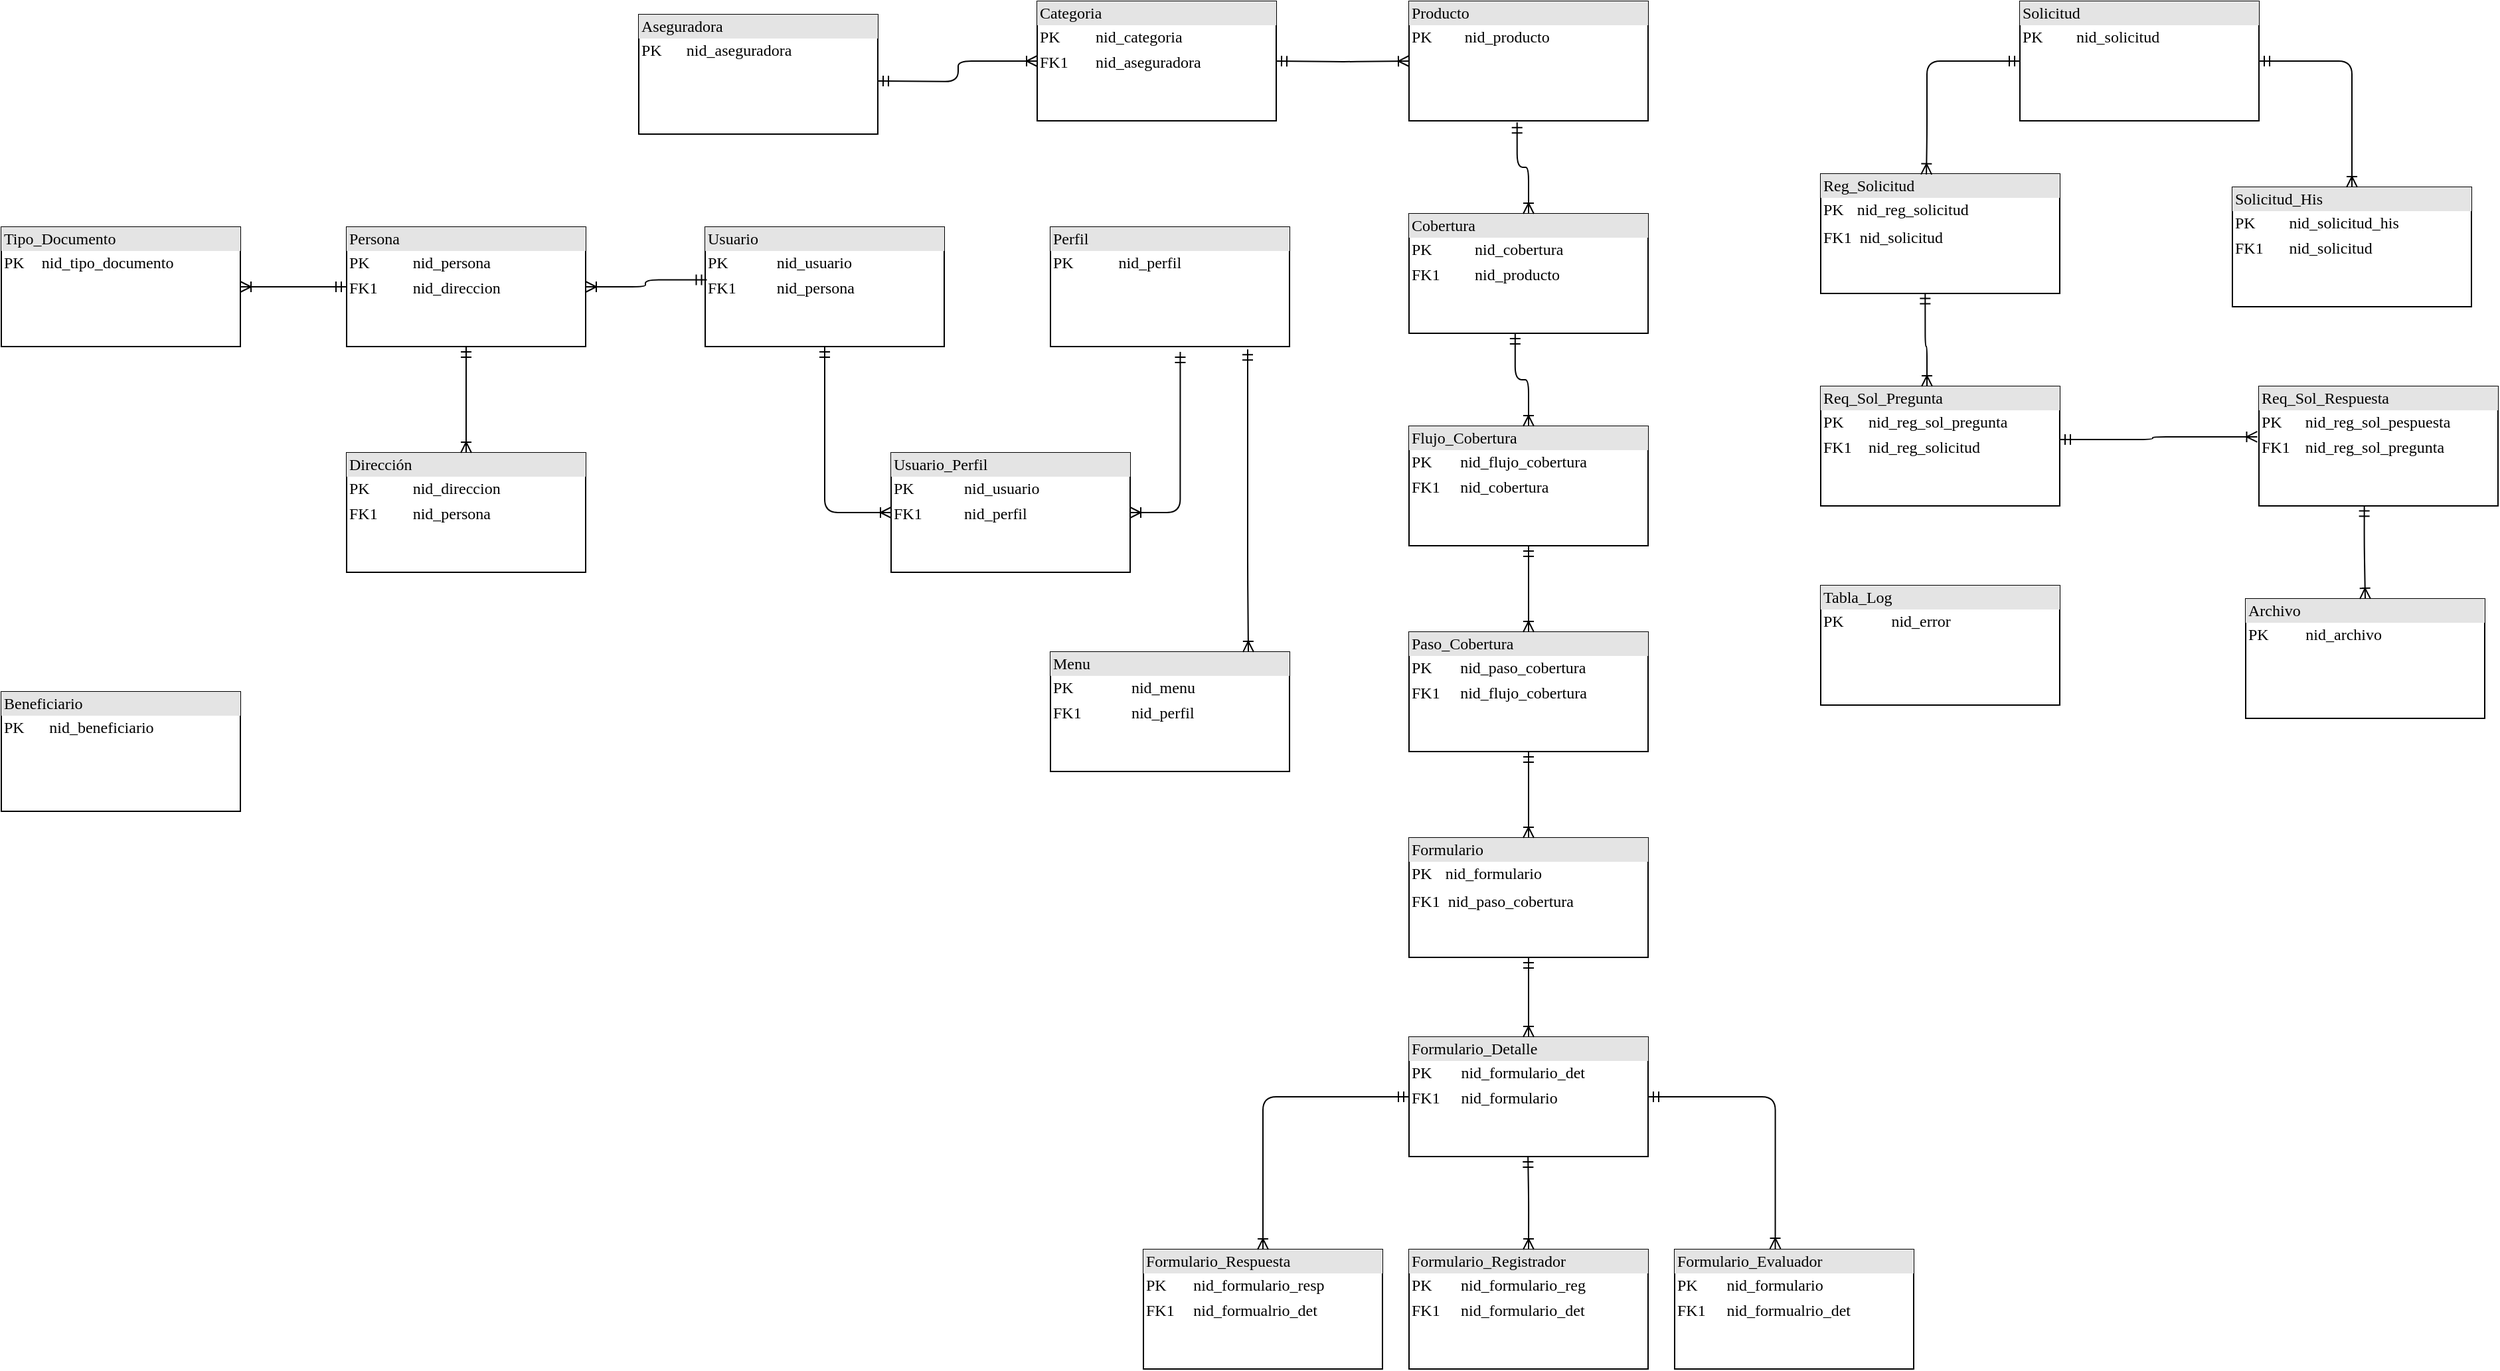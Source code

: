 <mxfile version="14.2.7" type="github">
  <diagram name="Page-1" id="2ca16b54-16f6-2749-3443-fa8db7711227">
    <mxGraphModel dx="1492" dy="736" grid="1" gridSize="10" guides="1" tooltips="1" connect="1" arrows="1" fold="1" page="1" pageScale="1" pageWidth="3300" pageHeight="2339" background="#ffffff" math="0" shadow="0">
      <root>
        <mxCell id="0" />
        <mxCell id="1" parent="0" />
        <mxCell id="2ed32ef02a7f4228-1" value="&lt;div style=&quot;box-sizing: border-box ; width: 100% ; background: #e4e4e4 ; padding: 2px&quot;&gt;Aseguradora&lt;/div&gt;&lt;table style=&quot;width: 100% ; font-size: 1em&quot; cellpadding=&quot;2&quot; cellspacing=&quot;0&quot;&gt;&lt;tbody&gt;&lt;tr&gt;&lt;td&gt;PK&lt;/td&gt;&lt;td&gt;nid_aseguradora&lt;/td&gt;&lt;/tr&gt;&lt;tr&gt;&lt;td&gt;&lt;br&gt;&lt;/td&gt;&lt;td&gt;&lt;br&gt;&lt;/td&gt;&lt;/tr&gt;&lt;tr&gt;&lt;td&gt;&lt;/td&gt;&lt;td&gt;&lt;br&gt;&lt;/td&gt;&lt;/tr&gt;&lt;/tbody&gt;&lt;/table&gt;" style="verticalAlign=top;align=left;overflow=fill;html=1;rounded=0;shadow=0;comic=0;labelBackgroundColor=none;strokeWidth=1;fontFamily=Verdana;fontSize=12" parent="1" vertex="1">
          <mxGeometry x="710" y="250" width="180" height="90" as="geometry" />
        </mxCell>
        <mxCell id="2ed32ef02a7f4228-13" value="" style="edgeStyle=orthogonalEdgeStyle;html=1;endArrow=ERoneToMany;startArrow=ERmandOne;labelBackgroundColor=none;fontFamily=Verdana;fontSize=12;align=left;entryX=0;entryY=0.5;entryDx=0;entryDy=0;" parent="1" target="GOEN2tkdzdeYJuLIRA6P-2" edge="1">
          <mxGeometry width="100" height="100" relative="1" as="geometry">
            <mxPoint x="890" y="300" as="sourcePoint" />
            <mxPoint x="970" y="390" as="targetPoint" />
          </mxGeometry>
        </mxCell>
        <mxCell id="GOEN2tkdzdeYJuLIRA6P-2" value="&lt;div style=&quot;box-sizing: border-box ; width: 100% ; background: #e4e4e4 ; padding: 2px&quot;&gt;Categoria&lt;/div&gt;&lt;table style=&quot;width: 100% ; font-size: 1em&quot; cellpadding=&quot;2&quot; cellspacing=&quot;0&quot;&gt;&lt;tbody&gt;&lt;tr&gt;&lt;td&gt;PK&lt;/td&gt;&lt;td&gt;nid_categoria&lt;/td&gt;&lt;/tr&gt;&lt;tr&gt;&lt;td&gt;FK1&lt;/td&gt;&lt;td&gt;nid_aseguradora&lt;br&gt;&lt;/td&gt;&lt;/tr&gt;&lt;/tbody&gt;&lt;/table&gt;" style="verticalAlign=top;align=left;overflow=fill;html=1;rounded=0;shadow=0;comic=0;labelBackgroundColor=none;strokeWidth=1;fontFamily=Verdana;fontSize=12" vertex="1" parent="1">
          <mxGeometry x="1010" y="240" width="180" height="90" as="geometry" />
        </mxCell>
        <mxCell id="GOEN2tkdzdeYJuLIRA6P-3" value="&lt;div style=&quot;box-sizing: border-box ; width: 100% ; background: #e4e4e4 ; padding: 2px&quot;&gt;Producto&lt;/div&gt;&lt;table style=&quot;width: 100% ; font-size: 1em&quot; cellpadding=&quot;2&quot; cellspacing=&quot;0&quot;&gt;&lt;tbody&gt;&lt;tr&gt;&lt;td&gt;PK&lt;/td&gt;&lt;td&gt;nid_producto&lt;/td&gt;&lt;/tr&gt;&lt;tr&gt;&lt;td&gt;&lt;br&gt;&lt;/td&gt;&lt;td&gt;&lt;br&gt;&lt;/td&gt;&lt;/tr&gt;&lt;tr&gt;&lt;td&gt;&lt;/td&gt;&lt;td&gt;&lt;br&gt;&lt;/td&gt;&lt;/tr&gt;&lt;/tbody&gt;&lt;/table&gt;" style="verticalAlign=top;align=left;overflow=fill;html=1;rounded=0;shadow=0;comic=0;labelBackgroundColor=none;strokeWidth=1;fontFamily=Verdana;fontSize=12" vertex="1" parent="1">
          <mxGeometry x="1290" y="240" width="180" height="90" as="geometry" />
        </mxCell>
        <mxCell id="GOEN2tkdzdeYJuLIRA6P-4" value="&lt;div style=&quot;box-sizing: border-box ; width: 100% ; background: #e4e4e4 ; padding: 2px&quot;&gt;Reg_Solicitud&lt;/div&gt;&lt;table style=&quot;width: 100% ; font-size: 1em&quot; cellpadding=&quot;2&quot; cellspacing=&quot;0&quot;&gt;&lt;tbody&gt;&lt;tr&gt;&lt;td&gt;PK&lt;/td&gt;&lt;td&gt;nid_reg_solicitud&lt;/td&gt;&lt;/tr&gt;&lt;tr&gt;&lt;td&gt;FK1&lt;br&gt;&lt;/td&gt;&lt;td&gt;&lt;table cellpadding=&quot;2&quot; cellspacing=&quot;0&quot; style=&quot;font-size: 1em ; width: 179.2px&quot;&gt;&lt;tbody&gt;&lt;tr&gt;&lt;td&gt;nid_solicitud&lt;/td&gt;&lt;/tr&gt;&lt;tr&gt;&lt;/tr&gt;&lt;/tbody&gt;&lt;/table&gt;&lt;/td&gt;&lt;/tr&gt;&lt;tr&gt;&lt;td&gt;&lt;/td&gt;&lt;td&gt;&lt;br&gt;&lt;br&gt;&lt;/td&gt;&lt;/tr&gt;&lt;/tbody&gt;&lt;/table&gt;" style="verticalAlign=top;align=left;overflow=fill;html=1;rounded=0;shadow=0;comic=0;labelBackgroundColor=none;strokeWidth=1;fontFamily=Verdana;fontSize=12" vertex="1" parent="1">
          <mxGeometry x="1600" y="370" width="180" height="90" as="geometry" />
        </mxCell>
        <mxCell id="GOEN2tkdzdeYJuLIRA6P-5" value="&lt;div style=&quot;box-sizing: border-box ; width: 100% ; background: #e4e4e4 ; padding: 2px&quot;&gt;Tipo_Documento&lt;/div&gt;&lt;table style=&quot;width: 100% ; font-size: 1em&quot; cellpadding=&quot;2&quot; cellspacing=&quot;0&quot;&gt;&lt;tbody&gt;&lt;tr&gt;&lt;td&gt;PK&lt;/td&gt;&lt;td&gt;nid_tipo_documento&lt;/td&gt;&lt;/tr&gt;&lt;tr&gt;&lt;td&gt;&lt;br&gt;&lt;/td&gt;&lt;td&gt;&lt;br&gt;&lt;/td&gt;&lt;/tr&gt;&lt;tr&gt;&lt;td&gt;&lt;/td&gt;&lt;td&gt;&lt;br&gt;&lt;/td&gt;&lt;/tr&gt;&lt;/tbody&gt;&lt;/table&gt;" style="verticalAlign=top;align=left;overflow=fill;html=1;rounded=0;shadow=0;comic=0;labelBackgroundColor=none;strokeWidth=1;fontFamily=Verdana;fontSize=12" vertex="1" parent="1">
          <mxGeometry x="230" y="410" width="180" height="90" as="geometry" />
        </mxCell>
        <mxCell id="GOEN2tkdzdeYJuLIRA6P-6" value="&lt;div style=&quot;box-sizing: border-box ; width: 100% ; background: #e4e4e4 ; padding: 2px&quot;&gt;Persona&lt;/div&gt;&lt;table style=&quot;width: 100% ; font-size: 1em&quot; cellpadding=&quot;2&quot; cellspacing=&quot;0&quot;&gt;&lt;tbody&gt;&lt;tr&gt;&lt;td&gt;PK&lt;/td&gt;&lt;td&gt;nid_persona&lt;/td&gt;&lt;/tr&gt;&lt;tr&gt;&lt;td&gt;FK1&lt;br&gt;&lt;/td&gt;&lt;td&gt;nid_direccion&lt;br&gt;&lt;/td&gt;&lt;/tr&gt;&lt;tr&gt;&lt;td&gt;&lt;/td&gt;&lt;td&gt;&lt;br&gt;&lt;/td&gt;&lt;/tr&gt;&lt;/tbody&gt;&lt;/table&gt;" style="verticalAlign=top;align=left;overflow=fill;html=1;rounded=0;shadow=0;comic=0;labelBackgroundColor=none;strokeWidth=1;fontFamily=Verdana;fontSize=12" vertex="1" parent="1">
          <mxGeometry x="490" y="410" width="180" height="90" as="geometry" />
        </mxCell>
        <mxCell id="GOEN2tkdzdeYJuLIRA6P-7" value="&lt;div style=&quot;box-sizing: border-box ; width: 100% ; background: #e4e4e4 ; padding: 2px&quot;&gt;Usuario&lt;/div&gt;&lt;table style=&quot;width: 100% ; font-size: 1em&quot; cellpadding=&quot;2&quot; cellspacing=&quot;0&quot;&gt;&lt;tbody&gt;&lt;tr&gt;&lt;td&gt;PK&lt;/td&gt;&lt;td&gt;nid_usuario&lt;/td&gt;&lt;/tr&gt;&lt;tr&gt;&lt;td&gt;FK1&lt;/td&gt;&lt;td&gt;nid_persona&lt;br&gt;&lt;/td&gt;&lt;/tr&gt;&lt;tr&gt;&lt;td&gt;&lt;/td&gt;&lt;td&gt;&lt;br&gt;&lt;/td&gt;&lt;/tr&gt;&lt;/tbody&gt;&lt;/table&gt;" style="verticalAlign=top;align=left;overflow=fill;html=1;rounded=0;shadow=0;comic=0;labelBackgroundColor=none;strokeWidth=1;fontFamily=Verdana;fontSize=12" vertex="1" parent="1">
          <mxGeometry x="760" y="410" width="180" height="90" as="geometry" />
        </mxCell>
        <mxCell id="GOEN2tkdzdeYJuLIRA6P-8" value="&lt;div style=&quot;box-sizing: border-box ; width: 100% ; background: #e4e4e4 ; padding: 2px&quot;&gt;Perfil&lt;/div&gt;&lt;table style=&quot;width: 100% ; font-size: 1em&quot; cellpadding=&quot;2&quot; cellspacing=&quot;0&quot;&gt;&lt;tbody&gt;&lt;tr&gt;&lt;td&gt;PK&lt;/td&gt;&lt;td&gt;nid_perfil&lt;/td&gt;&lt;/tr&gt;&lt;tr&gt;&lt;td&gt;&lt;br&gt;&lt;/td&gt;&lt;td&gt;&lt;br&gt;&lt;/td&gt;&lt;/tr&gt;&lt;tr&gt;&lt;td&gt;&lt;/td&gt;&lt;td&gt;&lt;br&gt;&lt;/td&gt;&lt;/tr&gt;&lt;/tbody&gt;&lt;/table&gt;" style="verticalAlign=top;align=left;overflow=fill;html=1;rounded=0;shadow=0;comic=0;labelBackgroundColor=none;strokeWidth=1;fontFamily=Verdana;fontSize=12" vertex="1" parent="1">
          <mxGeometry x="1020" y="410" width="180" height="90" as="geometry" />
        </mxCell>
        <mxCell id="GOEN2tkdzdeYJuLIRA6P-12" value="&lt;div style=&quot;box-sizing: border-box ; width: 100% ; background: #e4e4e4 ; padding: 2px&quot;&gt;Menu&lt;/div&gt;&lt;table style=&quot;width: 100% ; font-size: 1em&quot; cellpadding=&quot;2&quot; cellspacing=&quot;0&quot;&gt;&lt;tbody&gt;&lt;tr&gt;&lt;td&gt;PK&lt;/td&gt;&lt;td&gt;nid_menu&lt;/td&gt;&lt;/tr&gt;&lt;tr&gt;&lt;td&gt;FK1&lt;/td&gt;&lt;td&gt;nid_perfil&lt;/td&gt;&lt;/tr&gt;&lt;tr&gt;&lt;td&gt;&lt;/td&gt;&lt;td&gt;&lt;br&gt;&lt;/td&gt;&lt;/tr&gt;&lt;/tbody&gt;&lt;/table&gt;" style="verticalAlign=top;align=left;overflow=fill;html=1;rounded=0;shadow=0;comic=0;labelBackgroundColor=none;strokeWidth=1;fontFamily=Verdana;fontSize=12" vertex="1" parent="1">
          <mxGeometry x="1020" y="730" width="180" height="90" as="geometry" />
        </mxCell>
        <mxCell id="GOEN2tkdzdeYJuLIRA6P-13" value="&lt;div style=&quot;box-sizing: border-box ; width: 100% ; background: #e4e4e4 ; padding: 2px&quot;&gt;Dirección&lt;/div&gt;&lt;table style=&quot;width: 100% ; font-size: 1em&quot; cellpadding=&quot;2&quot; cellspacing=&quot;0&quot;&gt;&lt;tbody&gt;&lt;tr&gt;&lt;td&gt;PK&lt;/td&gt;&lt;td&gt;nid_direccion&lt;/td&gt;&lt;/tr&gt;&lt;tr&gt;&lt;td&gt;FK1&lt;/td&gt;&lt;td&gt;nid_persona&lt;/td&gt;&lt;/tr&gt;&lt;tr&gt;&lt;td&gt;&lt;/td&gt;&lt;td&gt;&lt;br&gt;&lt;/td&gt;&lt;/tr&gt;&lt;/tbody&gt;&lt;/table&gt;" style="verticalAlign=top;align=left;overflow=fill;html=1;rounded=0;shadow=0;comic=0;labelBackgroundColor=none;strokeWidth=1;fontFamily=Verdana;fontSize=12" vertex="1" parent="1">
          <mxGeometry x="490" y="580" width="180" height="90" as="geometry" />
        </mxCell>
        <mxCell id="GOEN2tkdzdeYJuLIRA6P-14" value="&lt;div style=&quot;box-sizing: border-box ; width: 100% ; background: #e4e4e4 ; padding: 2px&quot;&gt;Beneficiario&lt;/div&gt;&lt;table style=&quot;width: 100% ; font-size: 1em&quot; cellpadding=&quot;2&quot; cellspacing=&quot;0&quot;&gt;&lt;tbody&gt;&lt;tr&gt;&lt;td&gt;PK&lt;/td&gt;&lt;td&gt;nid_beneficiario&lt;/td&gt;&lt;/tr&gt;&lt;tr&gt;&lt;td&gt;&lt;br&gt;&lt;/td&gt;&lt;td&gt;&lt;br&gt;&lt;/td&gt;&lt;/tr&gt;&lt;tr&gt;&lt;td&gt;&lt;/td&gt;&lt;td&gt;&lt;br&gt;&lt;/td&gt;&lt;/tr&gt;&lt;/tbody&gt;&lt;/table&gt;" style="verticalAlign=top;align=left;overflow=fill;html=1;rounded=0;shadow=0;comic=0;labelBackgroundColor=none;strokeWidth=1;fontFamily=Verdana;fontSize=12" vertex="1" parent="1">
          <mxGeometry x="230" y="760" width="180" height="90" as="geometry" />
        </mxCell>
        <mxCell id="GOEN2tkdzdeYJuLIRA6P-15" value="&lt;div style=&quot;box-sizing: border-box ; width: 100% ; background: #e4e4e4 ; padding: 2px&quot;&gt;Usuario_Perfil&lt;/div&gt;&lt;table style=&quot;width: 100% ; font-size: 1em&quot; cellpadding=&quot;2&quot; cellspacing=&quot;0&quot;&gt;&lt;tbody&gt;&lt;tr&gt;&lt;td&gt;PK&lt;/td&gt;&lt;td&gt;nid_usuario&lt;/td&gt;&lt;/tr&gt;&lt;tr&gt;&lt;td&gt;FK1&lt;/td&gt;&lt;td&gt;nid_perfil&lt;/td&gt;&lt;/tr&gt;&lt;tr&gt;&lt;td&gt;&lt;/td&gt;&lt;td&gt;&lt;br&gt;&lt;/td&gt;&lt;/tr&gt;&lt;/tbody&gt;&lt;/table&gt;" style="verticalAlign=top;align=left;overflow=fill;html=1;rounded=0;shadow=0;comic=0;labelBackgroundColor=none;strokeWidth=1;fontFamily=Verdana;fontSize=12" vertex="1" parent="1">
          <mxGeometry x="900" y="580" width="180" height="90" as="geometry" />
        </mxCell>
        <mxCell id="GOEN2tkdzdeYJuLIRA6P-16" value="&lt;div style=&quot;box-sizing: border-box ; width: 100% ; background: #e4e4e4 ; padding: 2px&quot;&gt;Formulario_Registrador&lt;/div&gt;&lt;table style=&quot;width: 100% ; font-size: 1em&quot; cellpadding=&quot;2&quot; cellspacing=&quot;0&quot;&gt;&lt;tbody&gt;&lt;tr&gt;&lt;td&gt;PK&lt;/td&gt;&lt;td&gt;nid_formulario_reg&lt;/td&gt;&lt;/tr&gt;&lt;tr&gt;&lt;td&gt;FK1&lt;/td&gt;&lt;td&gt;nid_formulario_det&lt;/td&gt;&lt;/tr&gt;&lt;tr&gt;&lt;td&gt;&lt;/td&gt;&lt;td&gt;&lt;br&gt;&lt;/td&gt;&lt;/tr&gt;&lt;/tbody&gt;&lt;/table&gt;" style="verticalAlign=top;align=left;overflow=fill;html=1;rounded=0;shadow=0;comic=0;labelBackgroundColor=none;strokeWidth=1;fontFamily=Verdana;fontSize=12" vertex="1" parent="1">
          <mxGeometry x="1290" y="1180" width="180" height="90" as="geometry" />
        </mxCell>
        <mxCell id="GOEN2tkdzdeYJuLIRA6P-17" value="&lt;div style=&quot;box-sizing: border-box ; width: 100% ; background: #e4e4e4 ; padding: 2px&quot;&gt;Formulario_Respuesta&lt;/div&gt;&lt;table style=&quot;width: 100% ; font-size: 1em&quot; cellpadding=&quot;2&quot; cellspacing=&quot;0&quot;&gt;&lt;tbody&gt;&lt;tr&gt;&lt;td&gt;PK&lt;/td&gt;&lt;td&gt;nid_formulario_resp&lt;/td&gt;&lt;/tr&gt;&lt;tr&gt;&lt;td&gt;FK1&lt;/td&gt;&lt;td&gt;nid_formualrio_det&lt;/td&gt;&lt;/tr&gt;&lt;tr&gt;&lt;td&gt;&lt;br&gt;&lt;/td&gt;&lt;td&gt;&lt;br&gt;&lt;/td&gt;&lt;/tr&gt;&lt;/tbody&gt;&lt;/table&gt;" style="verticalAlign=top;align=left;overflow=fill;html=1;rounded=0;shadow=0;comic=0;labelBackgroundColor=none;strokeWidth=1;fontFamily=Verdana;fontSize=12" vertex="1" parent="1">
          <mxGeometry x="1090" y="1180" width="180" height="90" as="geometry" />
        </mxCell>
        <mxCell id="GOEN2tkdzdeYJuLIRA6P-18" value="&lt;div style=&quot;box-sizing: border-box ; width: 100% ; background: #e4e4e4 ; padding: 2px&quot;&gt;Formulario_Evaluador&lt;/div&gt;&lt;table style=&quot;width: 100% ; font-size: 1em&quot; cellpadding=&quot;2&quot; cellspacing=&quot;0&quot;&gt;&lt;tbody&gt;&lt;tr&gt;&lt;td&gt;PK&lt;/td&gt;&lt;td&gt;nid_formulario&lt;/td&gt;&lt;/tr&gt;&lt;tr&gt;&lt;td&gt;FK1&lt;/td&gt;&lt;td&gt;nid_formualrio_det&lt;/td&gt;&lt;/tr&gt;&lt;tr&gt;&lt;td&gt;&lt;/td&gt;&lt;td&gt;&lt;br&gt;&lt;/td&gt;&lt;/tr&gt;&lt;/tbody&gt;&lt;/table&gt;" style="verticalAlign=top;align=left;overflow=fill;html=1;rounded=0;shadow=0;comic=0;labelBackgroundColor=none;strokeWidth=1;fontFamily=Verdana;fontSize=12" vertex="1" parent="1">
          <mxGeometry x="1490" y="1180" width="180" height="90" as="geometry" />
        </mxCell>
        <mxCell id="GOEN2tkdzdeYJuLIRA6P-19" value="&lt;div style=&quot;box-sizing: border-box ; width: 100% ; background: #e4e4e4 ; padding: 2px&quot;&gt;Formulario_Detalle&lt;/div&gt;&lt;table style=&quot;width: 100% ; font-size: 1em&quot; cellpadding=&quot;2&quot; cellspacing=&quot;0&quot;&gt;&lt;tbody&gt;&lt;tr&gt;&lt;td&gt;PK&lt;/td&gt;&lt;td&gt;nid_formulario_det&lt;/td&gt;&lt;/tr&gt;&lt;tr&gt;&lt;td&gt;FK1&lt;/td&gt;&lt;td&gt;nid_formulario&lt;/td&gt;&lt;/tr&gt;&lt;tr&gt;&lt;td&gt;&lt;/td&gt;&lt;td&gt;&lt;br&gt;&lt;/td&gt;&lt;/tr&gt;&lt;/tbody&gt;&lt;/table&gt;" style="verticalAlign=top;align=left;overflow=fill;html=1;rounded=0;shadow=0;comic=0;labelBackgroundColor=none;strokeWidth=1;fontFamily=Verdana;fontSize=12" vertex="1" parent="1">
          <mxGeometry x="1290" y="1020" width="180" height="90" as="geometry" />
        </mxCell>
        <mxCell id="GOEN2tkdzdeYJuLIRA6P-20" value="&lt;div style=&quot;box-sizing: border-box ; width: 100% ; background: #e4e4e4 ; padding: 2px&quot;&gt;Cobertura&lt;/div&gt;&lt;table style=&quot;width: 100% ; font-size: 1em&quot; cellpadding=&quot;2&quot; cellspacing=&quot;0&quot;&gt;&lt;tbody&gt;&lt;tr&gt;&lt;td&gt;PK&lt;/td&gt;&lt;td&gt;nid_cobertura&lt;/td&gt;&lt;/tr&gt;&lt;tr&gt;&lt;td&gt;FK1&lt;/td&gt;&lt;td&gt;nid_producto&lt;br&gt;&lt;/td&gt;&lt;/tr&gt;&lt;tr&gt;&lt;td&gt;&lt;/td&gt;&lt;td&gt;&lt;br&gt;&lt;/td&gt;&lt;/tr&gt;&lt;/tbody&gt;&lt;/table&gt;" style="verticalAlign=top;align=left;overflow=fill;html=1;rounded=0;shadow=0;comic=0;labelBackgroundColor=none;strokeWidth=1;fontFamily=Verdana;fontSize=12" vertex="1" parent="1">
          <mxGeometry x="1290" y="400" width="180" height="90" as="geometry" />
        </mxCell>
        <mxCell id="GOEN2tkdzdeYJuLIRA6P-21" value="&lt;div style=&quot;box-sizing: border-box ; width: 100% ; background: #e4e4e4 ; padding: 2px&quot;&gt;Flujo_Cobertura&lt;/div&gt;&lt;table style=&quot;width: 100% ; font-size: 1em&quot; cellpadding=&quot;2&quot; cellspacing=&quot;0&quot;&gt;&lt;tbody&gt;&lt;tr&gt;&lt;td&gt;PK&lt;/td&gt;&lt;td&gt;nid_flujo_cobertura&lt;/td&gt;&lt;/tr&gt;&lt;tr&gt;&lt;td&gt;FK1&lt;/td&gt;&lt;td&gt;nid_cobertura&lt;br&gt;&lt;/td&gt;&lt;/tr&gt;&lt;tr&gt;&lt;td&gt;&lt;/td&gt;&lt;td&gt;&lt;br&gt;&lt;/td&gt;&lt;/tr&gt;&lt;/tbody&gt;&lt;/table&gt;" style="verticalAlign=top;align=left;overflow=fill;html=1;rounded=0;shadow=0;comic=0;labelBackgroundColor=none;strokeWidth=1;fontFamily=Verdana;fontSize=12" vertex="1" parent="1">
          <mxGeometry x="1290" y="560" width="180" height="90" as="geometry" />
        </mxCell>
        <mxCell id="GOEN2tkdzdeYJuLIRA6P-22" value="&lt;div style=&quot;box-sizing: border-box ; width: 100% ; background: #e4e4e4 ; padding: 2px&quot;&gt;Paso_Cobertura&lt;/div&gt;&lt;table style=&quot;width: 100% ; font-size: 1em&quot; cellpadding=&quot;2&quot; cellspacing=&quot;0&quot;&gt;&lt;tbody&gt;&lt;tr&gt;&lt;td&gt;PK&lt;/td&gt;&lt;td&gt;nid_paso_cobertura&lt;/td&gt;&lt;/tr&gt;&lt;tr&gt;&lt;td&gt;FK1&lt;/td&gt;&lt;td&gt;nid_flujo_cobertura&lt;/td&gt;&lt;/tr&gt;&lt;tr&gt;&lt;td&gt;&lt;/td&gt;&lt;td&gt;&lt;br&gt;&lt;/td&gt;&lt;/tr&gt;&lt;/tbody&gt;&lt;/table&gt;" style="verticalAlign=top;align=left;overflow=fill;html=1;rounded=0;shadow=0;comic=0;labelBackgroundColor=none;strokeWidth=1;fontFamily=Verdana;fontSize=12" vertex="1" parent="1">
          <mxGeometry x="1290" y="715" width="180" height="90" as="geometry" />
        </mxCell>
        <mxCell id="GOEN2tkdzdeYJuLIRA6P-23" value="&lt;div style=&quot;box-sizing: border-box ; width: 100% ; background: #e4e4e4 ; padding: 2px&quot;&gt;Archivo&lt;/div&gt;&lt;table style=&quot;width: 100% ; font-size: 1em&quot; cellpadding=&quot;2&quot; cellspacing=&quot;0&quot;&gt;&lt;tbody&gt;&lt;tr&gt;&lt;td&gt;PK&lt;/td&gt;&lt;td&gt;nid_archivo&lt;/td&gt;&lt;/tr&gt;&lt;tr&gt;&lt;td&gt;&lt;br&gt;&lt;/td&gt;&lt;td&gt;&lt;br&gt;&lt;/td&gt;&lt;/tr&gt;&lt;tr&gt;&lt;td&gt;&lt;/td&gt;&lt;td&gt;&lt;br&gt;&lt;/td&gt;&lt;/tr&gt;&lt;/tbody&gt;&lt;/table&gt;" style="verticalAlign=top;align=left;overflow=fill;html=1;rounded=0;shadow=0;comic=0;labelBackgroundColor=none;strokeWidth=1;fontFamily=Verdana;fontSize=12" vertex="1" parent="1">
          <mxGeometry x="1920" y="690" width="180" height="90" as="geometry" />
        </mxCell>
        <mxCell id="GOEN2tkdzdeYJuLIRA6P-24" value="&lt;div style=&quot;box-sizing: border-box ; width: 100% ; background: #e4e4e4 ; padding: 2px&quot;&gt;Tabla_Log&lt;/div&gt;&lt;table style=&quot;width: 100% ; font-size: 1em&quot; cellpadding=&quot;2&quot; cellspacing=&quot;0&quot;&gt;&lt;tbody&gt;&lt;tr&gt;&lt;td&gt;PK&lt;/td&gt;&lt;td&gt;nid_error&lt;/td&gt;&lt;/tr&gt;&lt;tr&gt;&lt;td&gt;&lt;br&gt;&lt;/td&gt;&lt;td&gt;&lt;br&gt;&lt;/td&gt;&lt;/tr&gt;&lt;tr&gt;&lt;td&gt;&lt;/td&gt;&lt;td&gt;&lt;br&gt;&lt;/td&gt;&lt;/tr&gt;&lt;/tbody&gt;&lt;/table&gt;" style="verticalAlign=top;align=left;overflow=fill;html=1;rounded=0;shadow=0;comic=0;labelBackgroundColor=none;strokeWidth=1;fontFamily=Verdana;fontSize=12" vertex="1" parent="1">
          <mxGeometry x="1600" y="680" width="180" height="90" as="geometry" />
        </mxCell>
        <mxCell id="GOEN2tkdzdeYJuLIRA6P-25" value="&lt;div style=&quot;box-sizing: border-box ; width: 100% ; background: #e4e4e4 ; padding: 2px&quot;&gt;Req_Sol_Respuesta&lt;/div&gt;&lt;table style=&quot;width: 100% ; font-size: 1em&quot; cellpadding=&quot;2&quot; cellspacing=&quot;0&quot;&gt;&lt;tbody&gt;&lt;tr&gt;&lt;td&gt;PK&lt;/td&gt;&lt;td&gt;nid_reg_sol_pespuesta&lt;/td&gt;&lt;/tr&gt;&lt;tr&gt;&lt;td&gt;FK1&lt;/td&gt;&lt;td&gt;nid_reg_sol_pregunta&lt;br&gt;&lt;/td&gt;&lt;/tr&gt;&lt;tr&gt;&lt;td&gt;&lt;/td&gt;&lt;td&gt;&lt;br&gt;&lt;/td&gt;&lt;/tr&gt;&lt;/tbody&gt;&lt;/table&gt;" style="verticalAlign=top;align=left;overflow=fill;html=1;rounded=0;shadow=0;comic=0;labelBackgroundColor=none;strokeWidth=1;fontFamily=Verdana;fontSize=12" vertex="1" parent="1">
          <mxGeometry x="1930" y="530" width="180" height="90" as="geometry" />
        </mxCell>
        <mxCell id="GOEN2tkdzdeYJuLIRA6P-26" value="&lt;div style=&quot;box-sizing: border-box ; width: 100% ; background: #e4e4e4 ; padding: 2px&quot;&gt;Req_Sol_Pregunta&lt;/div&gt;&lt;table style=&quot;width: 100% ; font-size: 1em&quot; cellpadding=&quot;2&quot; cellspacing=&quot;0&quot;&gt;&lt;tbody&gt;&lt;tr&gt;&lt;td&gt;PK&lt;/td&gt;&lt;td&gt;nid_reg_sol_pregunta&lt;/td&gt;&lt;/tr&gt;&lt;tr&gt;&lt;td&gt;FK1&lt;/td&gt;&lt;td&gt;nid_reg_solicitud&lt;/td&gt;&lt;/tr&gt;&lt;tr&gt;&lt;td&gt;&lt;/td&gt;&lt;td&gt;&lt;br&gt;&lt;/td&gt;&lt;/tr&gt;&lt;/tbody&gt;&lt;/table&gt;" style="verticalAlign=top;align=left;overflow=fill;html=1;rounded=0;shadow=0;comic=0;labelBackgroundColor=none;strokeWidth=1;fontFamily=Verdana;fontSize=12" vertex="1" parent="1">
          <mxGeometry x="1600" y="530" width="180" height="90" as="geometry" />
        </mxCell>
        <mxCell id="GOEN2tkdzdeYJuLIRA6P-28" value="&lt;div style=&quot;box-sizing: border-box ; width: 100% ; background: #e4e4e4 ; padding: 2px&quot;&gt;Solicitud_His&lt;/div&gt;&lt;table style=&quot;width: 100% ; font-size: 1em&quot; cellpadding=&quot;2&quot; cellspacing=&quot;0&quot;&gt;&lt;tbody&gt;&lt;tr&gt;&lt;td&gt;PK&lt;/td&gt;&lt;td&gt;nid_solicitud_his&lt;/td&gt;&lt;/tr&gt;&lt;tr&gt;&lt;td&gt;FK1&lt;/td&gt;&lt;td&gt;nid_solicitud&lt;br&gt;&lt;/td&gt;&lt;/tr&gt;&lt;tr&gt;&lt;td&gt;&lt;/td&gt;&lt;td&gt;&lt;br&gt;&lt;/td&gt;&lt;/tr&gt;&lt;/tbody&gt;&lt;/table&gt;" style="verticalAlign=top;align=left;overflow=fill;html=1;rounded=0;shadow=0;comic=0;labelBackgroundColor=none;strokeWidth=1;fontFamily=Verdana;fontSize=12" vertex="1" parent="1">
          <mxGeometry x="1910" y="380" width="180" height="90" as="geometry" />
        </mxCell>
        <mxCell id="GOEN2tkdzdeYJuLIRA6P-29" value="&lt;div style=&quot;box-sizing: border-box ; width: 100% ; background: #e4e4e4 ; padding: 2px&quot;&gt;Solicitud&lt;/div&gt;&lt;table style=&quot;width: 100% ; font-size: 1em&quot; cellpadding=&quot;2&quot; cellspacing=&quot;0&quot;&gt;&lt;tbody&gt;&lt;tr&gt;&lt;td&gt;PK&lt;/td&gt;&lt;td&gt;nid_solicitud&lt;/td&gt;&lt;/tr&gt;&lt;tr&gt;&lt;td&gt;&lt;br&gt;&lt;/td&gt;&lt;td&gt;&lt;br&gt;&lt;/td&gt;&lt;/tr&gt;&lt;tr&gt;&lt;td&gt;&lt;/td&gt;&lt;td&gt;&lt;br&gt;&lt;/td&gt;&lt;/tr&gt;&lt;/tbody&gt;&lt;/table&gt;" style="verticalAlign=top;align=left;overflow=fill;html=1;rounded=0;shadow=0;comic=0;labelBackgroundColor=none;strokeWidth=1;fontFamily=Verdana;fontSize=12" vertex="1" parent="1">
          <mxGeometry x="1750" y="240" width="180" height="90" as="geometry" />
        </mxCell>
        <mxCell id="GOEN2tkdzdeYJuLIRA6P-30" value="" style="edgeStyle=orthogonalEdgeStyle;html=1;endArrow=ERoneToMany;startArrow=ERmandOne;labelBackgroundColor=none;fontFamily=Verdana;fontSize=12;align=left;entryX=0;entryY=0.5;entryDx=0;entryDy=0;" edge="1" parent="1" target="GOEN2tkdzdeYJuLIRA6P-3">
          <mxGeometry width="100" height="100" relative="1" as="geometry">
            <mxPoint x="1190.0" y="285" as="sourcePoint" />
            <mxPoint x="1310.0" y="270" as="targetPoint" />
          </mxGeometry>
        </mxCell>
        <mxCell id="GOEN2tkdzdeYJuLIRA6P-31" value="" style="edgeStyle=orthogonalEdgeStyle;html=1;endArrow=ERoneToMany;startArrow=ERmandOne;labelBackgroundColor=none;fontFamily=Verdana;fontSize=12;align=left;entryX=0.5;entryY=0;entryDx=0;entryDy=0;exitX=0.452;exitY=1.012;exitDx=0;exitDy=0;exitPerimeter=0;" edge="1" parent="1" source="GOEN2tkdzdeYJuLIRA6P-3" target="GOEN2tkdzdeYJuLIRA6P-20">
          <mxGeometry width="100" height="100" relative="1" as="geometry">
            <mxPoint x="1380.0" y="362.5" as="sourcePoint" />
            <mxPoint x="1500.0" y="347.5" as="targetPoint" />
          </mxGeometry>
        </mxCell>
        <mxCell id="GOEN2tkdzdeYJuLIRA6P-33" value="" style="edgeStyle=orthogonalEdgeStyle;html=1;endArrow=ERoneToMany;startArrow=ERmandOne;labelBackgroundColor=none;fontFamily=Verdana;fontSize=12;align=left;exitX=0.444;exitY=1;exitDx=0;exitDy=0;exitPerimeter=0;entryX=0.5;entryY=0;entryDx=0;entryDy=0;" edge="1" parent="1" source="GOEN2tkdzdeYJuLIRA6P-20" target="GOEN2tkdzdeYJuLIRA6P-21">
          <mxGeometry width="100" height="100" relative="1" as="geometry">
            <mxPoint x="1370.0" y="520" as="sourcePoint" />
            <mxPoint x="1380" y="550" as="targetPoint" />
          </mxGeometry>
        </mxCell>
        <mxCell id="GOEN2tkdzdeYJuLIRA6P-34" value="" style="edgeStyle=orthogonalEdgeStyle;html=1;endArrow=ERoneToMany;startArrow=ERmandOne;labelBackgroundColor=none;fontFamily=Verdana;fontSize=12;align=left;exitX=0.5;exitY=1;exitDx=0;exitDy=0;entryX=0.5;entryY=0;entryDx=0;entryDy=0;" edge="1" parent="1" source="GOEN2tkdzdeYJuLIRA6P-21" target="GOEN2tkdzdeYJuLIRA6P-22">
          <mxGeometry width="100" height="100" relative="1" as="geometry">
            <mxPoint x="1550" y="680.0" as="sourcePoint" />
            <mxPoint x="1560.08" y="750" as="targetPoint" />
            <Array as="points">
              <mxPoint x="1380" y="690" />
              <mxPoint x="1380" y="690" />
            </Array>
          </mxGeometry>
        </mxCell>
        <mxCell id="GOEN2tkdzdeYJuLIRA6P-35" value="&lt;div style=&quot;box-sizing: border-box ; width: 100% ; background: #e4e4e4 ; padding: 2px&quot;&gt;Formulario&lt;/div&gt;&lt;table style=&quot;width: 100% ; font-size: 1em&quot; cellpadding=&quot;2&quot; cellspacing=&quot;0&quot;&gt;&lt;tbody&gt;&lt;tr&gt;&lt;td&gt;PK&lt;/td&gt;&lt;td&gt;nid_formulario&lt;/td&gt;&lt;/tr&gt;&lt;tr&gt;&lt;td&gt;FK1&lt;/td&gt;&lt;td&gt;&lt;table cellpadding=&quot;2&quot; cellspacing=&quot;0&quot; style=&quot;font-size: 1em ; width: 179.2px&quot;&gt;&lt;tbody&gt;&lt;tr&gt;&lt;td&gt;nid_paso_cobertura&lt;/td&gt;&lt;/tr&gt;&lt;tr&gt;&lt;/tr&gt;&lt;/tbody&gt;&lt;/table&gt;&lt;/td&gt;&lt;/tr&gt;&lt;tr&gt;&lt;td&gt;&lt;/td&gt;&lt;td&gt;&lt;br&gt;&lt;/td&gt;&lt;/tr&gt;&lt;/tbody&gt;&lt;/table&gt;" style="verticalAlign=top;align=left;overflow=fill;html=1;rounded=0;shadow=0;comic=0;labelBackgroundColor=none;strokeWidth=1;fontFamily=Verdana;fontSize=12" vertex="1" parent="1">
          <mxGeometry x="1290" y="870" width="180" height="90" as="geometry" />
        </mxCell>
        <mxCell id="GOEN2tkdzdeYJuLIRA6P-38" value="" style="edgeStyle=orthogonalEdgeStyle;html=1;endArrow=ERoneToMany;startArrow=ERmandOne;labelBackgroundColor=none;fontFamily=Verdana;fontSize=12;align=left;entryX=0.5;entryY=0;entryDx=0;entryDy=0;" edge="1" parent="1" source="GOEN2tkdzdeYJuLIRA6P-22" target="GOEN2tkdzdeYJuLIRA6P-35">
          <mxGeometry width="100" height="100" relative="1" as="geometry">
            <mxPoint x="1370.0" y="839.17" as="sourcePoint" />
            <mxPoint x="1470" y="839.17" as="targetPoint" />
          </mxGeometry>
        </mxCell>
        <mxCell id="GOEN2tkdzdeYJuLIRA6P-40" value="" style="edgeStyle=orthogonalEdgeStyle;html=1;endArrow=ERoneToMany;startArrow=ERmandOne;labelBackgroundColor=none;fontFamily=Verdana;fontSize=12;align=left;exitX=0.5;exitY=1;exitDx=0;exitDy=0;" edge="1" parent="1" source="GOEN2tkdzdeYJuLIRA6P-35" target="GOEN2tkdzdeYJuLIRA6P-19">
          <mxGeometry width="100" height="100" relative="1" as="geometry">
            <mxPoint x="1377.0" y="990" as="sourcePoint" />
            <mxPoint x="1477" y="990" as="targetPoint" />
          </mxGeometry>
        </mxCell>
        <mxCell id="GOEN2tkdzdeYJuLIRA6P-45" value="" style="edgeStyle=orthogonalEdgeStyle;html=1;endArrow=ERoneToMany;startArrow=ERmandOne;labelBackgroundColor=none;fontFamily=Verdana;fontSize=12;align=left;" edge="1" parent="1" source="GOEN2tkdzdeYJuLIRA6P-6" target="GOEN2tkdzdeYJuLIRA6P-13">
          <mxGeometry width="100" height="100" relative="1" as="geometry">
            <mxPoint x="570.0" y="530" as="sourcePoint" />
            <mxPoint x="580.08" y="600" as="targetPoint" />
          </mxGeometry>
        </mxCell>
        <mxCell id="GOEN2tkdzdeYJuLIRA6P-46" value="" style="edgeStyle=orthogonalEdgeStyle;html=1;endArrow=ERoneToMany;startArrow=ERmandOne;labelBackgroundColor=none;fontFamily=Verdana;fontSize=12;align=left;exitX=0.007;exitY=0.441;exitDx=0;exitDy=0;exitPerimeter=0;entryX=1;entryY=0.5;entryDx=0;entryDy=0;" edge="1" parent="1" source="GOEN2tkdzdeYJuLIRA6P-7" target="GOEN2tkdzdeYJuLIRA6P-6">
          <mxGeometry width="100" height="100" relative="1" as="geometry">
            <mxPoint x="730" y="510" as="sourcePoint" />
            <mxPoint x="730" y="590" as="targetPoint" />
          </mxGeometry>
        </mxCell>
        <mxCell id="GOEN2tkdzdeYJuLIRA6P-48" value="" style="edgeStyle=orthogonalEdgeStyle;html=1;endArrow=ERoneToMany;startArrow=ERmandOne;labelBackgroundColor=none;fontFamily=Verdana;fontSize=12;align=left;entryX=0;entryY=0.5;entryDx=0;entryDy=0;" edge="1" parent="1" source="GOEN2tkdzdeYJuLIRA6P-7" target="GOEN2tkdzdeYJuLIRA6P-15">
          <mxGeometry width="100" height="100" relative="1" as="geometry">
            <mxPoint x="740" y="625" as="sourcePoint" />
            <mxPoint x="860" y="610.0" as="targetPoint" />
          </mxGeometry>
        </mxCell>
        <mxCell id="GOEN2tkdzdeYJuLIRA6P-49" value="" style="edgeStyle=orthogonalEdgeStyle;html=1;endArrow=ERoneToMany;startArrow=ERmandOne;labelBackgroundColor=none;fontFamily=Verdana;fontSize=12;align=left;entryX=1;entryY=0.5;entryDx=0;entryDy=0;exitX=0.543;exitY=1.044;exitDx=0;exitDy=0;exitPerimeter=0;" edge="1" parent="1" source="GOEN2tkdzdeYJuLIRA6P-8" target="GOEN2tkdzdeYJuLIRA6P-15">
          <mxGeometry width="100" height="100" relative="1" as="geometry">
            <mxPoint x="1150" y="575" as="sourcePoint" />
            <mxPoint x="1200" y="700" as="targetPoint" />
          </mxGeometry>
        </mxCell>
        <mxCell id="GOEN2tkdzdeYJuLIRA6P-50" value="" style="edgeStyle=orthogonalEdgeStyle;html=1;endArrow=ERoneToMany;startArrow=ERmandOne;labelBackgroundColor=none;fontFamily=Verdana;fontSize=12;align=left;exitX=0.825;exitY=1.024;exitDx=0;exitDy=0;exitPerimeter=0;" edge="1" parent="1" source="GOEN2tkdzdeYJuLIRA6P-8" target="GOEN2tkdzdeYJuLIRA6P-12">
          <mxGeometry width="100" height="100" relative="1" as="geometry">
            <mxPoint x="1177.74" y="544.48" as="sourcePoint" />
            <mxPoint x="1140" y="665.52" as="targetPoint" />
            <Array as="points">
              <mxPoint x="1169" y="670" />
              <mxPoint x="1169" y="670" />
            </Array>
          </mxGeometry>
        </mxCell>
        <mxCell id="GOEN2tkdzdeYJuLIRA6P-51" value="" style="edgeStyle=orthogonalEdgeStyle;html=1;endArrow=ERoneToMany;startArrow=ERmandOne;labelBackgroundColor=none;fontFamily=Verdana;fontSize=12;align=left;exitX=0;exitY=0.5;exitDx=0;exitDy=0;" edge="1" parent="1" source="GOEN2tkdzdeYJuLIRA6P-6" target="GOEN2tkdzdeYJuLIRA6P-5">
          <mxGeometry width="100" height="100" relative="1" as="geometry">
            <mxPoint x="430" y="525" as="sourcePoint" />
            <mxPoint x="430" y="605" as="targetPoint" />
            <Array as="points" />
          </mxGeometry>
        </mxCell>
        <mxCell id="GOEN2tkdzdeYJuLIRA6P-52" value="" style="edgeStyle=orthogonalEdgeStyle;html=1;endArrow=ERoneToMany;startArrow=ERmandOne;labelBackgroundColor=none;fontFamily=Verdana;fontSize=12;align=left;exitX=0.5;exitY=1;exitDx=0;exitDy=0;entryX=0.5;entryY=0;entryDx=0;entryDy=0;" edge="1" parent="1" target="GOEN2tkdzdeYJuLIRA6P-16">
          <mxGeometry width="100" height="100" relative="1" as="geometry">
            <mxPoint x="1379.58" y="1110" as="sourcePoint" />
            <mxPoint x="1379.58" y="1170" as="targetPoint" />
          </mxGeometry>
        </mxCell>
        <mxCell id="GOEN2tkdzdeYJuLIRA6P-53" value="" style="edgeStyle=orthogonalEdgeStyle;html=1;endArrow=ERoneToMany;startArrow=ERmandOne;labelBackgroundColor=none;fontFamily=Verdana;fontSize=12;align=left;exitX=1;exitY=0.5;exitDx=0;exitDy=0;entryX=0.421;entryY=-0.006;entryDx=0;entryDy=0;entryPerimeter=0;" edge="1" parent="1" source="GOEN2tkdzdeYJuLIRA6P-19" target="GOEN2tkdzdeYJuLIRA6P-18">
          <mxGeometry width="100" height="100" relative="1" as="geometry">
            <mxPoint x="1570" y="1060" as="sourcePoint" />
            <mxPoint x="1570.42" y="1130" as="targetPoint" />
          </mxGeometry>
        </mxCell>
        <mxCell id="GOEN2tkdzdeYJuLIRA6P-54" value="" style="edgeStyle=orthogonalEdgeStyle;html=1;endArrow=ERoneToMany;startArrow=ERmandOne;labelBackgroundColor=none;fontFamily=Verdana;fontSize=12;align=left;exitX=0;exitY=0.5;exitDx=0;exitDy=0;" edge="1" parent="1" source="GOEN2tkdzdeYJuLIRA6P-19" target="GOEN2tkdzdeYJuLIRA6P-17">
          <mxGeometry width="100" height="100" relative="1" as="geometry">
            <mxPoint x="914.17" y="1045.54" as="sourcePoint" />
            <mxPoint x="1089.95" y="1160.0" as="targetPoint" />
          </mxGeometry>
        </mxCell>
        <mxCell id="GOEN2tkdzdeYJuLIRA6P-55" value="" style="edgeStyle=orthogonalEdgeStyle;html=1;endArrow=ERoneToMany;startArrow=ERmandOne;labelBackgroundColor=none;fontFamily=Verdana;fontSize=12;align=left;exitX=0;exitY=0.5;exitDx=0;exitDy=0;entryX=0.442;entryY=0.004;entryDx=0;entryDy=0;entryPerimeter=0;" edge="1" parent="1" source="GOEN2tkdzdeYJuLIRA6P-29" target="GOEN2tkdzdeYJuLIRA6P-4">
          <mxGeometry width="100" height="100" relative="1" as="geometry">
            <mxPoint x="1570" y="262.16" as="sourcePoint" />
            <mxPoint x="1570" y="490" as="targetPoint" />
            <Array as="points">
              <mxPoint x="1680" y="285" />
              <mxPoint x="1680" y="340" />
            </Array>
          </mxGeometry>
        </mxCell>
        <mxCell id="GOEN2tkdzdeYJuLIRA6P-56" value="" style="edgeStyle=orthogonalEdgeStyle;html=1;endArrow=ERoneToMany;startArrow=ERmandOne;labelBackgroundColor=none;fontFamily=Verdana;fontSize=12;align=left;exitX=1;exitY=0.5;exitDx=0;exitDy=0;" edge="1" parent="1" source="GOEN2tkdzdeYJuLIRA6P-29" target="GOEN2tkdzdeYJuLIRA6P-28">
          <mxGeometry width="100" height="100" relative="1" as="geometry">
            <mxPoint x="2090.44" y="280.0" as="sourcePoint" />
            <mxPoint x="2020" y="375.36" as="targetPoint" />
            <Array as="points">
              <mxPoint x="2000" y="285" />
            </Array>
          </mxGeometry>
        </mxCell>
        <mxCell id="GOEN2tkdzdeYJuLIRA6P-57" value="" style="edgeStyle=orthogonalEdgeStyle;html=1;endArrow=ERoneToMany;startArrow=ERmandOne;labelBackgroundColor=none;fontFamily=Verdana;fontSize=12;align=left;entryX=-0.007;entryY=0.422;entryDx=0;entryDy=0;entryPerimeter=0;" edge="1" parent="1" source="GOEN2tkdzdeYJuLIRA6P-26" target="GOEN2tkdzdeYJuLIRA6P-25">
          <mxGeometry width="100" height="100" relative="1" as="geometry">
            <mxPoint x="1780" y="570.0" as="sourcePoint" />
            <mxPoint x="1850" y="665" as="targetPoint" />
            <Array as="points">
              <mxPoint x="1850" y="570" />
              <mxPoint x="1850" y="568" />
            </Array>
          </mxGeometry>
        </mxCell>
        <mxCell id="GOEN2tkdzdeYJuLIRA6P-59" value="" style="edgeStyle=orthogonalEdgeStyle;html=1;endArrow=ERoneToMany;startArrow=ERmandOne;labelBackgroundColor=none;fontFamily=Verdana;fontSize=12;align=left;exitX=0.437;exitY=0.997;exitDx=0;exitDy=0;exitPerimeter=0;" edge="1" parent="1" source="GOEN2tkdzdeYJuLIRA6P-4" target="GOEN2tkdzdeYJuLIRA6P-26">
          <mxGeometry width="100" height="100" relative="1" as="geometry">
            <mxPoint x="1630.44" y="484.64" as="sourcePoint" />
            <mxPoint x="1680" y="520" as="targetPoint" />
            <Array as="points">
              <mxPoint x="1679" y="500" />
              <mxPoint x="1680" y="500" />
            </Array>
          </mxGeometry>
        </mxCell>
        <mxCell id="GOEN2tkdzdeYJuLIRA6P-60" value="" style="edgeStyle=orthogonalEdgeStyle;html=1;endArrow=ERoneToMany;startArrow=ERmandOne;labelBackgroundColor=none;fontFamily=Verdana;fontSize=12;align=left;exitX=0.437;exitY=0.997;exitDx=0;exitDy=0;exitPerimeter=0;entryX=0.5;entryY=0;entryDx=0;entryDy=0;" edge="1" parent="1" target="GOEN2tkdzdeYJuLIRA6P-23">
          <mxGeometry width="100" height="100" relative="1" as="geometry">
            <mxPoint x="2009.33" y="619.73" as="sourcePoint" />
            <mxPoint x="2010.67" y="680" as="targetPoint" />
            <Array as="points">
              <mxPoint x="2009" y="650" />
            </Array>
          </mxGeometry>
        </mxCell>
      </root>
    </mxGraphModel>
  </diagram>
</mxfile>
